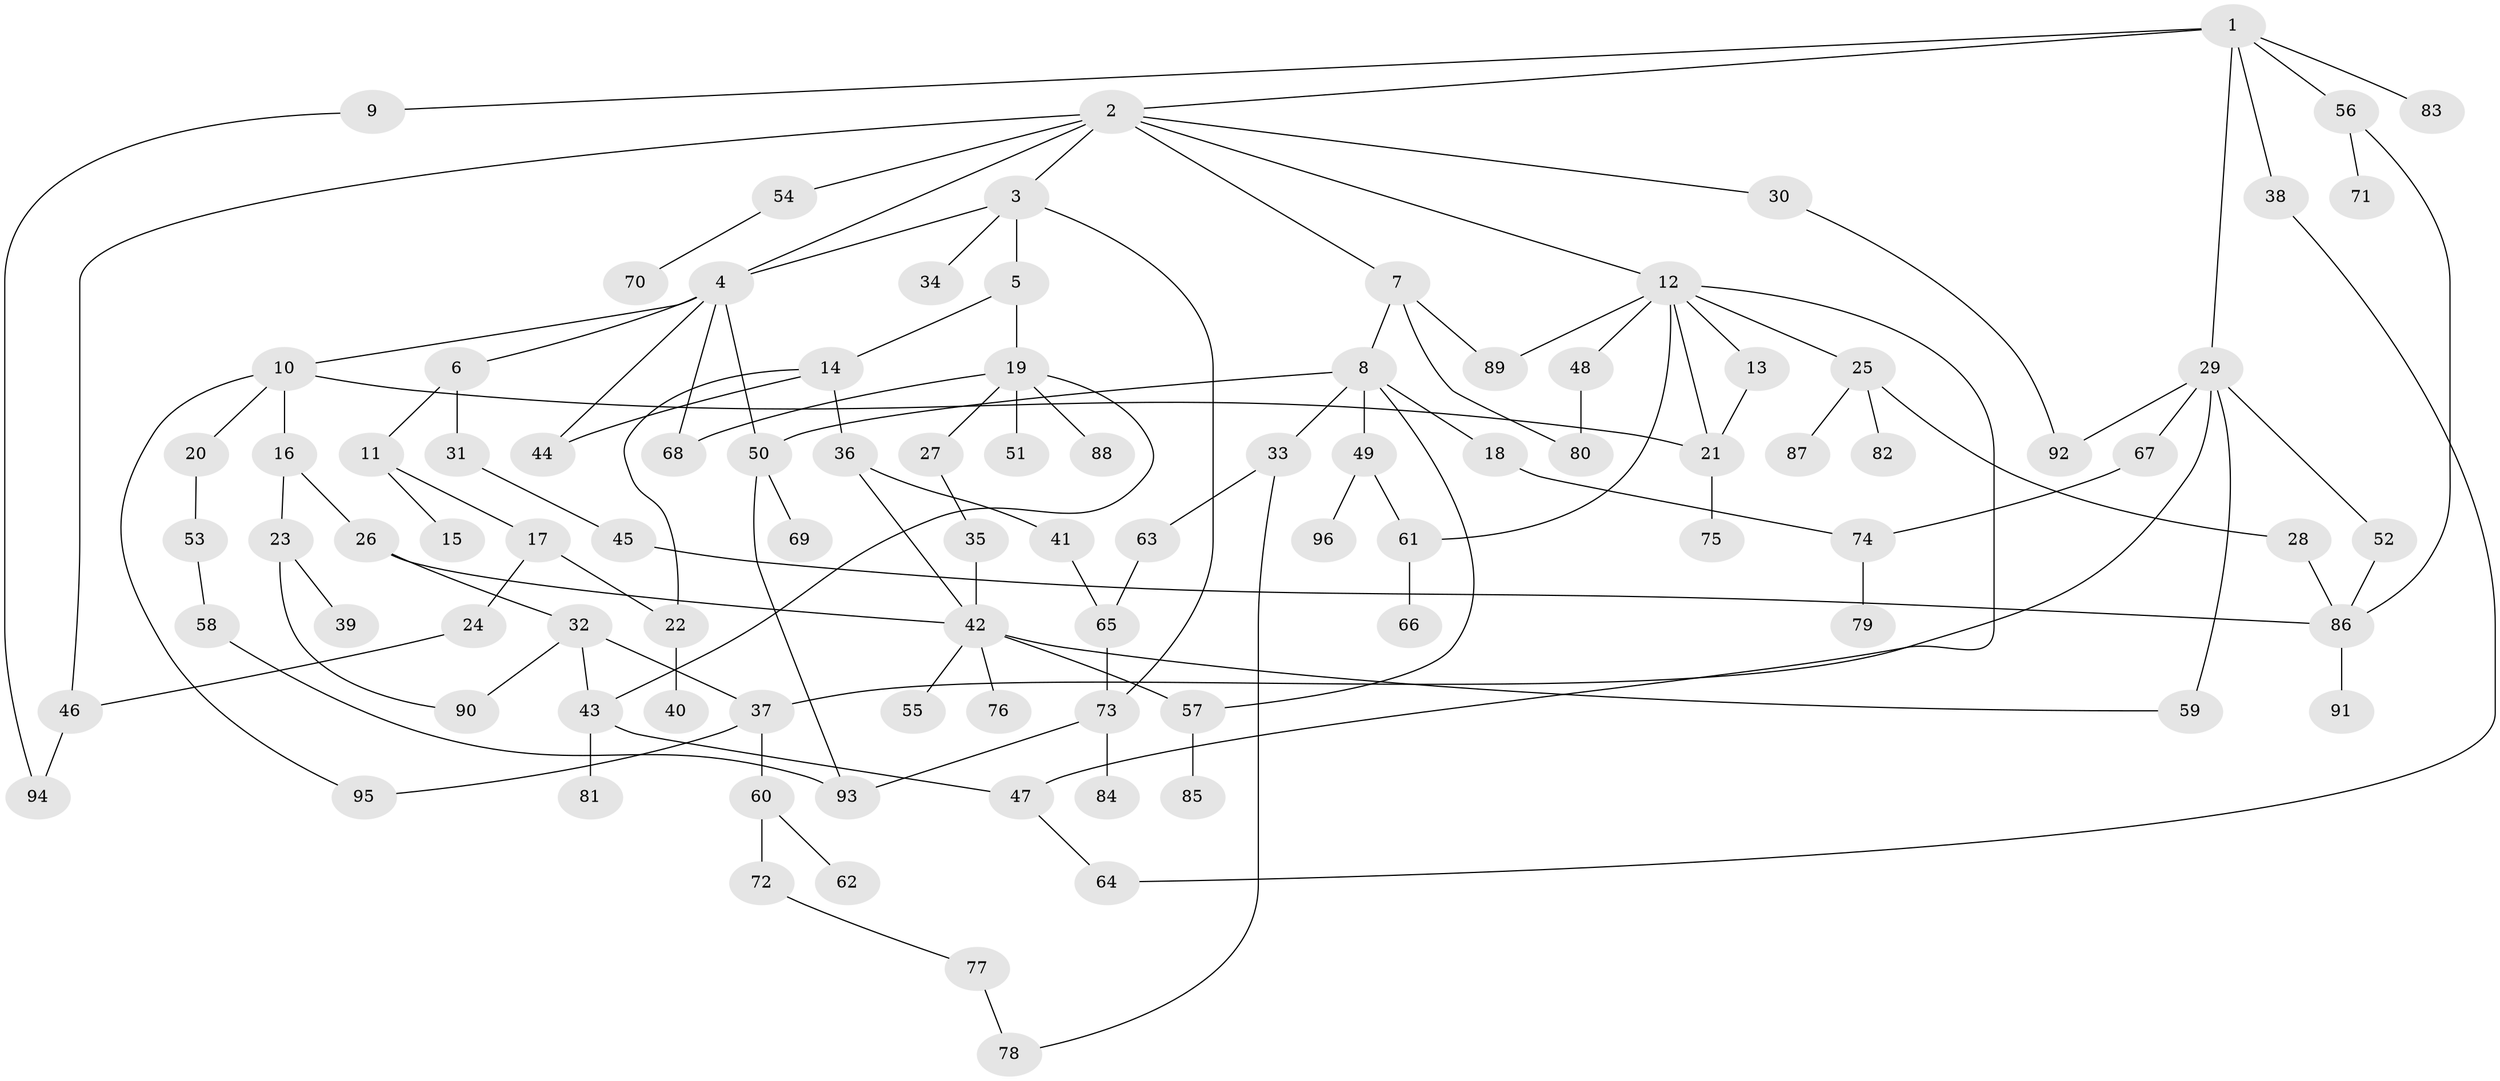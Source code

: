 // coarse degree distribution, {12: 0.016129032258064516, 6: 0.08064516129032258, 7: 0.03225806451612903, 4: 0.06451612903225806, 2: 0.3709677419354839, 5: 0.04838709677419355, 1: 0.20967741935483872, 3: 0.16129032258064516, 8: 0.016129032258064516}
// Generated by graph-tools (version 1.1) at 2025/51/02/27/25 19:51:41]
// undirected, 96 vertices, 127 edges
graph export_dot {
graph [start="1"]
  node [color=gray90,style=filled];
  1;
  2;
  3;
  4;
  5;
  6;
  7;
  8;
  9;
  10;
  11;
  12;
  13;
  14;
  15;
  16;
  17;
  18;
  19;
  20;
  21;
  22;
  23;
  24;
  25;
  26;
  27;
  28;
  29;
  30;
  31;
  32;
  33;
  34;
  35;
  36;
  37;
  38;
  39;
  40;
  41;
  42;
  43;
  44;
  45;
  46;
  47;
  48;
  49;
  50;
  51;
  52;
  53;
  54;
  55;
  56;
  57;
  58;
  59;
  60;
  61;
  62;
  63;
  64;
  65;
  66;
  67;
  68;
  69;
  70;
  71;
  72;
  73;
  74;
  75;
  76;
  77;
  78;
  79;
  80;
  81;
  82;
  83;
  84;
  85;
  86;
  87;
  88;
  89;
  90;
  91;
  92;
  93;
  94;
  95;
  96;
  1 -- 2;
  1 -- 9;
  1 -- 29;
  1 -- 38;
  1 -- 56;
  1 -- 83;
  2 -- 3;
  2 -- 7;
  2 -- 12;
  2 -- 30;
  2 -- 46;
  2 -- 54;
  2 -- 4;
  3 -- 4;
  3 -- 5;
  3 -- 34;
  3 -- 73;
  4 -- 6;
  4 -- 10;
  4 -- 68;
  4 -- 44;
  4 -- 50;
  5 -- 14;
  5 -- 19;
  6 -- 11;
  6 -- 31;
  7 -- 8;
  7 -- 80;
  7 -- 89;
  8 -- 18;
  8 -- 33;
  8 -- 49;
  8 -- 50;
  8 -- 57;
  9 -- 94;
  10 -- 16;
  10 -- 20;
  10 -- 95;
  10 -- 21;
  11 -- 15;
  11 -- 17;
  12 -- 13;
  12 -- 25;
  12 -- 47;
  12 -- 48;
  12 -- 89;
  12 -- 21;
  12 -- 61;
  13 -- 21;
  14 -- 36;
  14 -- 44;
  14 -- 22;
  16 -- 23;
  16 -- 26;
  17 -- 22;
  17 -- 24;
  18 -- 74;
  19 -- 27;
  19 -- 51;
  19 -- 68;
  19 -- 88;
  19 -- 43;
  20 -- 53;
  21 -- 75;
  22 -- 40;
  23 -- 39;
  23 -- 90;
  24 -- 46;
  25 -- 28;
  25 -- 82;
  25 -- 87;
  26 -- 32;
  26 -- 42;
  27 -- 35;
  28 -- 86;
  29 -- 52;
  29 -- 59;
  29 -- 67;
  29 -- 37;
  29 -- 92;
  30 -- 92;
  31 -- 45;
  32 -- 37;
  32 -- 43;
  32 -- 90;
  33 -- 63;
  33 -- 78;
  35 -- 42;
  36 -- 41;
  36 -- 42;
  37 -- 60;
  37 -- 95;
  38 -- 64;
  41 -- 65;
  42 -- 55;
  42 -- 57;
  42 -- 76;
  42 -- 59;
  43 -- 81;
  43 -- 47;
  45 -- 86;
  46 -- 94;
  47 -- 64;
  48 -- 80;
  49 -- 61;
  49 -- 96;
  50 -- 69;
  50 -- 93;
  52 -- 86;
  53 -- 58;
  54 -- 70;
  56 -- 71;
  56 -- 86;
  57 -- 85;
  58 -- 93;
  60 -- 62;
  60 -- 72;
  61 -- 66;
  63 -- 65;
  65 -- 73;
  67 -- 74;
  72 -- 77;
  73 -- 84;
  73 -- 93;
  74 -- 79;
  77 -- 78;
  86 -- 91;
}
